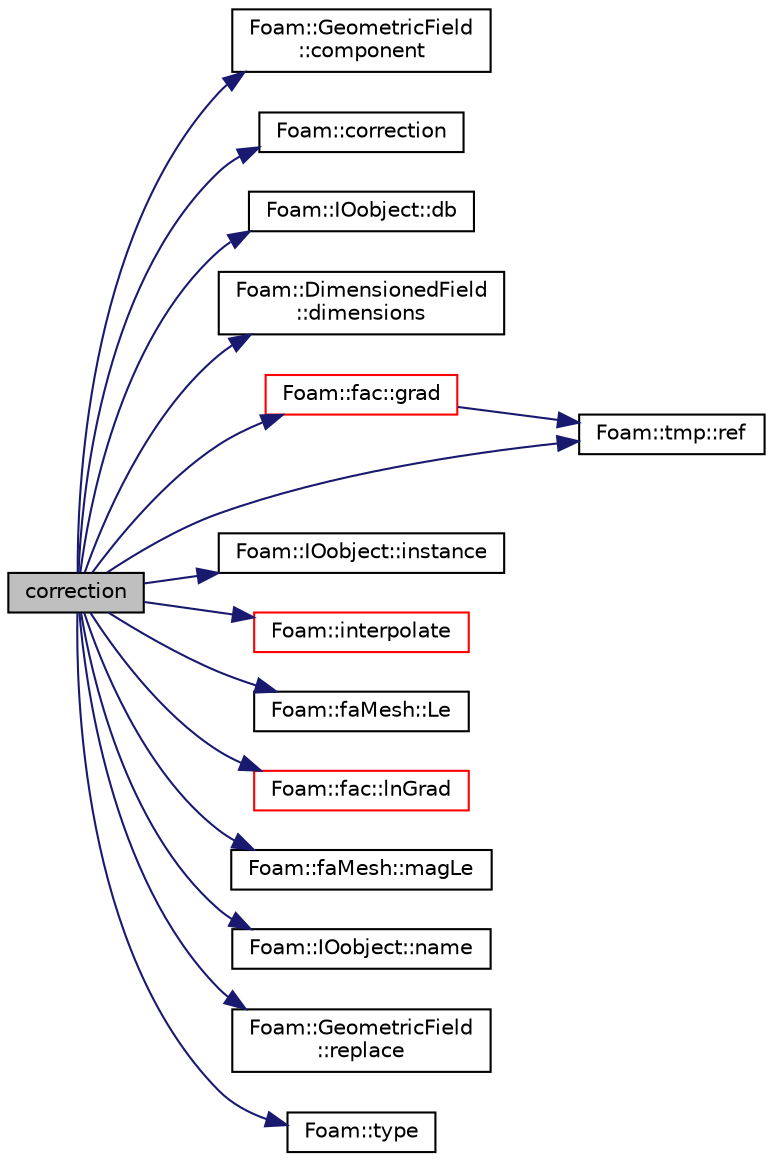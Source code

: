 digraph "correction"
{
  bgcolor="transparent";
  edge [fontname="Helvetica",fontsize="10",labelfontname="Helvetica",labelfontsize="10"];
  node [fontname="Helvetica",fontsize="10",shape=record];
  rankdir="LR";
  Node1 [label="correction",height=0.2,width=0.4,color="black", fillcolor="grey75", style="filled" fontcolor="black"];
  Node1 -> Node2 [color="midnightblue",fontsize="10",style="solid",fontname="Helvetica"];
  Node2 [label="Foam::GeometricField\l::component",height=0.2,width=0.4,color="black",URL="$classFoam_1_1GeometricField.html#a65aef361932c3d395290d8686fc8e484",tooltip="Return a component of the field. "];
  Node1 -> Node3 [color="midnightblue",fontsize="10",style="solid",fontname="Helvetica"];
  Node3 [label="Foam::correction",height=0.2,width=0.4,color="black",URL="$namespaceFoam.html#aa5166e83cc970d681cdb0246482047e8",tooltip="Return the correction form of the given matrix. "];
  Node1 -> Node4 [color="midnightblue",fontsize="10",style="solid",fontname="Helvetica"];
  Node4 [label="Foam::IOobject::db",height=0.2,width=0.4,color="black",URL="$classFoam_1_1IOobject.html#adf469b34fcd0250cef43ac4ce3f153ab",tooltip="Return the local objectRegistry. "];
  Node1 -> Node5 [color="midnightblue",fontsize="10",style="solid",fontname="Helvetica"];
  Node5 [label="Foam::DimensionedField\l::dimensions",height=0.2,width=0.4,color="black",URL="$classFoam_1_1DimensionedField.html#a6098093e7de06370342a85cfae8b31f5",tooltip="Return dimensions. "];
  Node1 -> Node6 [color="midnightblue",fontsize="10",style="solid",fontname="Helvetica"];
  Node6 [label="Foam::fac::grad",height=0.2,width=0.4,color="red",URL="$namespaceFoam_1_1fac.html#aa39104893b94ec9382a8b227e109c575"];
  Node6 -> Node7 [color="midnightblue",fontsize="10",style="solid",fontname="Helvetica"];
  Node7 [label="Foam::tmp::ref",height=0.2,width=0.4,color="black",URL="$classFoam_1_1tmp.html#af16202cc9b8e931206cfceb8d9779bb2",tooltip="Return non-const reference to the contents of a non-null managed pointer. "];
  Node1 -> Node8 [color="midnightblue",fontsize="10",style="solid",fontname="Helvetica"];
  Node8 [label="Foam::IOobject::instance",height=0.2,width=0.4,color="black",URL="$classFoam_1_1IOobject.html#a46160ffc8e0db5faef21fc9aa00a1677"];
  Node1 -> Node9 [color="midnightblue",fontsize="10",style="solid",fontname="Helvetica"];
  Node9 [label="Foam::interpolate",height=0.2,width=0.4,color="red",URL="$namespaceFoam.html#aba5fff183ec42758b0944abeabec41ea"];
  Node1 -> Node10 [color="midnightblue",fontsize="10",style="solid",fontname="Helvetica"];
  Node10 [label="Foam::faMesh::Le",height=0.2,width=0.4,color="black",URL="$classFoam_1_1faMesh.html#a19b24a8c201c1f74f2fc5f17dcc60181",tooltip="Return edge length vectors. "];
  Node1 -> Node11 [color="midnightblue",fontsize="10",style="solid",fontname="Helvetica"];
  Node11 [label="Foam::fac::lnGrad",height=0.2,width=0.4,color="red",URL="$namespaceFoam_1_1fac.html#a8481070ee54b13353f058f9582463c8b"];
  Node1 -> Node12 [color="midnightblue",fontsize="10",style="solid",fontname="Helvetica"];
  Node12 [label="Foam::faMesh::magLe",height=0.2,width=0.4,color="black",URL="$classFoam_1_1faMesh.html#a70d8c79cecc5bd0e239e7c6eef4eba22",tooltip="Return edge length magnitudes. "];
  Node1 -> Node13 [color="midnightblue",fontsize="10",style="solid",fontname="Helvetica"];
  Node13 [label="Foam::IOobject::name",height=0.2,width=0.4,color="black",URL="$classFoam_1_1IOobject.html#a6d60057c26042eaf7fa1b3b6fb07b582",tooltip="Return name. "];
  Node1 -> Node7 [color="midnightblue",fontsize="10",style="solid",fontname="Helvetica"];
  Node1 -> Node14 [color="midnightblue",fontsize="10",style="solid",fontname="Helvetica"];
  Node14 [label="Foam::GeometricField\l::replace",height=0.2,width=0.4,color="black",URL="$classFoam_1_1GeometricField.html#a4526a6ea0862d430a7a1458b0b5a834a",tooltip="Replace specified field component with content from another field. "];
  Node1 -> Node15 [color="midnightblue",fontsize="10",style="solid",fontname="Helvetica"];
  Node15 [label="Foam::type",height=0.2,width=0.4,color="black",URL="$namespaceFoam.html#a69e2e8a647a7073be8ce6437c0aff762",tooltip="Return the file type: DIRECTORY or FILE, normally following symbolic links. "];
}
